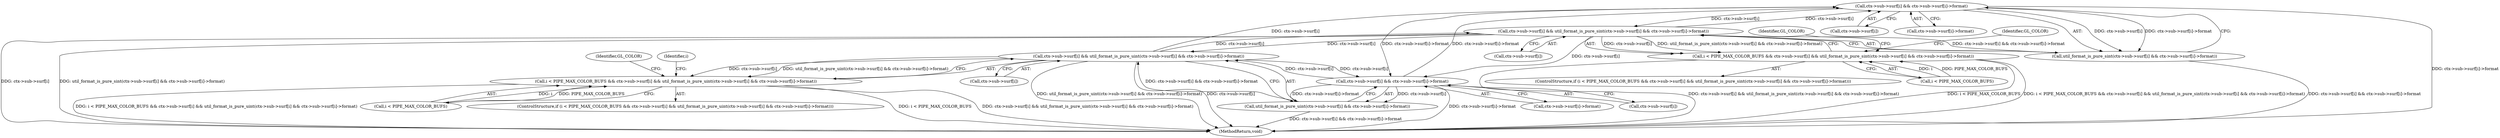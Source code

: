 digraph "0_virglrenderer_48f67f60967f963b698ec8df57ec6912a43d6282@array" {
"1000346" [label="(Call,ctx->sub->surf[i] && ctx->sub->surf[i]->format)"];
"1000337" [label="(Call,ctx->sub->surf[i] && util_format_is_pure_sint(ctx->sub->surf[i] && ctx->sub->surf[i]->format))"];
"1000299" [label="(Call,ctx->sub->surf[i] && util_format_is_pure_uint(ctx->sub->surf[i] && ctx->sub->surf[i]->format))"];
"1000308" [label="(Call,ctx->sub->surf[i] && ctx->sub->surf[i]->format)"];
"1000346" [label="(Call,ctx->sub->surf[i] && ctx->sub->surf[i]->format)"];
"1000307" [label="(Call,util_format_is_pure_uint(ctx->sub->surf[i] && ctx->sub->surf[i]->format))"];
"1000345" [label="(Call,util_format_is_pure_sint(ctx->sub->surf[i] && ctx->sub->surf[i]->format))"];
"1000295" [label="(Call,i < PIPE_MAX_COLOR_BUFS && ctx->sub->surf[i] && util_format_is_pure_uint(ctx->sub->surf[i] && ctx->sub->surf[i]->format))"];
"1000333" [label="(Call,i < PIPE_MAX_COLOR_BUFS && ctx->sub->surf[i] && util_format_is_pure_sint(ctx->sub->surf[i] && ctx->sub->surf[i]->format))"];
"1000307" [label="(Call,util_format_is_pure_uint(ctx->sub->surf[i] && ctx->sub->surf[i]->format))"];
"1000326" [label="(Identifier,GL_COLOR)"];
"1000308" [label="(Call,ctx->sub->surf[i] && ctx->sub->surf[i]->format)"];
"1000332" [label="(ControlStructure,if (i < PIPE_MAX_COLOR_BUFS && ctx->sub->surf[i] && util_format_is_pure_sint(ctx->sub->surf[i] && ctx->sub->surf[i]->format)))"];
"1000299" [label="(Call,ctx->sub->surf[i] && util_format_is_pure_uint(ctx->sub->surf[i] && ctx->sub->surf[i]->format))"];
"1000347" [label="(Call,ctx->sub->surf[i])"];
"1000333" [label="(Call,i < PIPE_MAX_COLOR_BUFS && ctx->sub->surf[i] && util_format_is_pure_sint(ctx->sub->surf[i] && ctx->sub->surf[i]->format))"];
"1000295" [label="(Call,i < PIPE_MAX_COLOR_BUFS && ctx->sub->surf[i] && util_format_is_pure_uint(ctx->sub->surf[i] && ctx->sub->surf[i]->format))"];
"1000371" [label="(Identifier,GL_COLOR)"];
"1000354" [label="(Call,ctx->sub->surf[i]->format)"];
"1000300" [label="(Call,ctx->sub->surf[i])"];
"1000346" [label="(Call,ctx->sub->surf[i] && ctx->sub->surf[i]->format)"];
"1000345" [label="(Call,util_format_is_pure_sint(ctx->sub->surf[i] && ctx->sub->surf[i]->format))"];
"1000294" [label="(ControlStructure,if (i < PIPE_MAX_COLOR_BUFS && ctx->sub->surf[i] && util_format_is_pure_uint(ctx->sub->surf[i] && ctx->sub->surf[i]->format)))"];
"1000335" [label="(Identifier,i)"];
"1000334" [label="(Call,i < PIPE_MAX_COLOR_BUFS)"];
"1000415" [label="(MethodReturn,void)"];
"1000337" [label="(Call,ctx->sub->surf[i] && util_format_is_pure_sint(ctx->sub->surf[i] && ctx->sub->surf[i]->format))"];
"1000364" [label="(Identifier,GL_COLOR)"];
"1000296" [label="(Call,i < PIPE_MAX_COLOR_BUFS)"];
"1000316" [label="(Call,ctx->sub->surf[i]->format)"];
"1000338" [label="(Call,ctx->sub->surf[i])"];
"1000309" [label="(Call,ctx->sub->surf[i])"];
"1000346" -> "1000345"  [label="AST: "];
"1000346" -> "1000347"  [label="CFG: "];
"1000346" -> "1000354"  [label="CFG: "];
"1000347" -> "1000346"  [label="AST: "];
"1000354" -> "1000346"  [label="AST: "];
"1000345" -> "1000346"  [label="CFG: "];
"1000346" -> "1000415"  [label="DDG: ctx->sub->surf[i]->format"];
"1000346" -> "1000308"  [label="DDG: ctx->sub->surf[i]->format"];
"1000346" -> "1000337"  [label="DDG: ctx->sub->surf[i]"];
"1000346" -> "1000345"  [label="DDG: ctx->sub->surf[i]"];
"1000346" -> "1000345"  [label="DDG: ctx->sub->surf[i]->format"];
"1000337" -> "1000346"  [label="DDG: ctx->sub->surf[i]"];
"1000299" -> "1000346"  [label="DDG: ctx->sub->surf[i]"];
"1000308" -> "1000346"  [label="DDG: ctx->sub->surf[i]->format"];
"1000337" -> "1000333"  [label="AST: "];
"1000337" -> "1000338"  [label="CFG: "];
"1000337" -> "1000345"  [label="CFG: "];
"1000338" -> "1000337"  [label="AST: "];
"1000345" -> "1000337"  [label="AST: "];
"1000333" -> "1000337"  [label="CFG: "];
"1000337" -> "1000415"  [label="DDG: ctx->sub->surf[i]"];
"1000337" -> "1000415"  [label="DDG: util_format_is_pure_sint(ctx->sub->surf[i] && ctx->sub->surf[i]->format)"];
"1000337" -> "1000299"  [label="DDG: ctx->sub->surf[i]"];
"1000337" -> "1000308"  [label="DDG: ctx->sub->surf[i]"];
"1000337" -> "1000333"  [label="DDG: ctx->sub->surf[i]"];
"1000337" -> "1000333"  [label="DDG: util_format_is_pure_sint(ctx->sub->surf[i] && ctx->sub->surf[i]->format)"];
"1000299" -> "1000337"  [label="DDG: ctx->sub->surf[i]"];
"1000345" -> "1000337"  [label="DDG: ctx->sub->surf[i] && ctx->sub->surf[i]->format"];
"1000299" -> "1000295"  [label="AST: "];
"1000299" -> "1000300"  [label="CFG: "];
"1000299" -> "1000307"  [label="CFG: "];
"1000300" -> "1000299"  [label="AST: "];
"1000307" -> "1000299"  [label="AST: "];
"1000295" -> "1000299"  [label="CFG: "];
"1000299" -> "1000415"  [label="DDG: util_format_is_pure_uint(ctx->sub->surf[i] && ctx->sub->surf[i]->format)"];
"1000299" -> "1000415"  [label="DDG: ctx->sub->surf[i]"];
"1000299" -> "1000295"  [label="DDG: ctx->sub->surf[i]"];
"1000299" -> "1000295"  [label="DDG: util_format_is_pure_uint(ctx->sub->surf[i] && ctx->sub->surf[i]->format)"];
"1000308" -> "1000299"  [label="DDG: ctx->sub->surf[i]"];
"1000307" -> "1000299"  [label="DDG: ctx->sub->surf[i] && ctx->sub->surf[i]->format"];
"1000299" -> "1000308"  [label="DDG: ctx->sub->surf[i]"];
"1000308" -> "1000307"  [label="AST: "];
"1000308" -> "1000309"  [label="CFG: "];
"1000308" -> "1000316"  [label="CFG: "];
"1000309" -> "1000308"  [label="AST: "];
"1000316" -> "1000308"  [label="AST: "];
"1000307" -> "1000308"  [label="CFG: "];
"1000308" -> "1000415"  [label="DDG: ctx->sub->surf[i]->format"];
"1000308" -> "1000307"  [label="DDG: ctx->sub->surf[i]"];
"1000308" -> "1000307"  [label="DDG: ctx->sub->surf[i]->format"];
"1000307" -> "1000415"  [label="DDG: ctx->sub->surf[i] && ctx->sub->surf[i]->format"];
"1000345" -> "1000415"  [label="DDG: ctx->sub->surf[i] && ctx->sub->surf[i]->format"];
"1000295" -> "1000294"  [label="AST: "];
"1000295" -> "1000296"  [label="CFG: "];
"1000296" -> "1000295"  [label="AST: "];
"1000326" -> "1000295"  [label="CFG: "];
"1000335" -> "1000295"  [label="CFG: "];
"1000295" -> "1000415"  [label="DDG: i < PIPE_MAX_COLOR_BUFS"];
"1000295" -> "1000415"  [label="DDG: ctx->sub->surf[i] && util_format_is_pure_uint(ctx->sub->surf[i] && ctx->sub->surf[i]->format)"];
"1000295" -> "1000415"  [label="DDG: i < PIPE_MAX_COLOR_BUFS && ctx->sub->surf[i] && util_format_is_pure_uint(ctx->sub->surf[i] && ctx->sub->surf[i]->format)"];
"1000296" -> "1000295"  [label="DDG: i"];
"1000296" -> "1000295"  [label="DDG: PIPE_MAX_COLOR_BUFS"];
"1000333" -> "1000332"  [label="AST: "];
"1000333" -> "1000334"  [label="CFG: "];
"1000334" -> "1000333"  [label="AST: "];
"1000364" -> "1000333"  [label="CFG: "];
"1000371" -> "1000333"  [label="CFG: "];
"1000333" -> "1000415"  [label="DDG: i < PIPE_MAX_COLOR_BUFS"];
"1000333" -> "1000415"  [label="DDG: i < PIPE_MAX_COLOR_BUFS && ctx->sub->surf[i] && util_format_is_pure_sint(ctx->sub->surf[i] && ctx->sub->surf[i]->format)"];
"1000333" -> "1000415"  [label="DDG: ctx->sub->surf[i] && util_format_is_pure_sint(ctx->sub->surf[i] && ctx->sub->surf[i]->format)"];
"1000334" -> "1000333"  [label="DDG: i"];
"1000334" -> "1000333"  [label="DDG: PIPE_MAX_COLOR_BUFS"];
}
